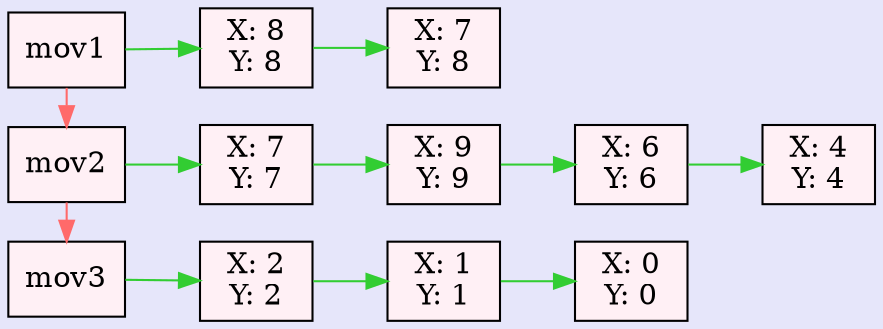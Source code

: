 digraph Tutorial {
graph [rankdir = LR ]
node [shape = box]
bgcolor="lavender"
node [ style=filled,shape = box, fillcolor="lavenderblush:lavenderblush1"]
{rank = same "mov1""mov2""mov3"}
"mov1"-> "mov2"-> "mov3"[color = indianred1];
"mov1" [label="mov1"];
0 [label="X: 8
Y: 8"];
1 [label="X: 7
Y: 8"];
"mov1"->0 -> 1[color = limegreen]; 

"mov2" [label="mov2"];
2 [label="X: 7
Y: 7"];
3 [label="X: 9
Y: 9"];
4 [label="X: 6
Y: 6"];
5 [label="X: 4
Y: 4"];
"mov2"->2 -> 3 -> 4 -> 5[color = limegreen]; 

"mov3" [label="mov3"];
6 [label="X: 2
Y: 2"];
7 [label="X: 1
Y: 1"];
8 [label="X: 0
Y: 0"];
"mov3"->6 -> 7 -> 8[color = limegreen]; 

}
